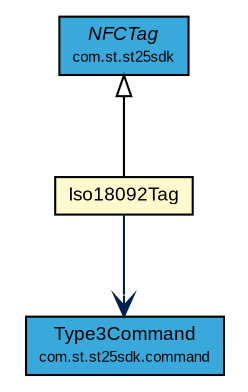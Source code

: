 #!/usr/local/bin/dot
#
# Class diagram 
# Generated by UMLGraph version R5_7_2-3-gee82a7 (http://www.umlgraph.org/)
#

digraph G {
	edge [fontname="arial",fontsize=10,labelfontname="arial",labelfontsize=10];
	node [fontname="arial",fontsize=10,shape=plaintext];
	nodesep=0.25;
	ranksep=0.5;
	// com.st.st25sdk.NFCTag
	c14612 [label=<<table title="com.st.st25sdk.NFCTag" border="0" cellborder="1" cellspacing="0" cellpadding="2" port="p" bgcolor="#39a9dc" href="../NFCTag.html">
		<tr><td><table border="0" cellspacing="0" cellpadding="1">
<tr><td align="center" balign="center"><font face="arial italic"> NFCTag </font></td></tr>
<tr><td align="center" balign="center"><font point-size="7.0"> com.st.st25sdk </font></td></tr>
		</table></td></tr>
		</table>>, URL="../NFCTag.html", fontname="arial", fontcolor="black", fontsize=9.0];
	// com.st.st25sdk.command.Type3Command
	c14638 [label=<<table title="com.st.st25sdk.command.Type3Command" border="0" cellborder="1" cellspacing="0" cellpadding="2" port="p" bgcolor="#39a9dc" href="../command/Type3Command.html">
		<tr><td><table border="0" cellspacing="0" cellpadding="1">
<tr><td align="center" balign="center"> Type3Command </td></tr>
<tr><td align="center" balign="center"><font point-size="7.0"> com.st.st25sdk.command </font></td></tr>
		</table></td></tr>
		</table>>, URL="../command/Type3Command.html", fontname="arial", fontcolor="black", fontsize=9.0];
	// com.st.st25sdk.iso18092.Iso18092Tag
	c14682 [label=<<table title="com.st.st25sdk.iso18092.Iso18092Tag" border="0" cellborder="1" cellspacing="0" cellpadding="2" port="p" bgcolor="lemonChiffon" href="./Iso18092Tag.html">
		<tr><td><table border="0" cellspacing="0" cellpadding="1">
<tr><td align="center" balign="center"> Iso18092Tag </td></tr>
		</table></td></tr>
		</table>>, URL="./Iso18092Tag.html", fontname="arial", fontcolor="black", fontsize=9.0];
	//com.st.st25sdk.iso18092.Iso18092Tag extends com.st.st25sdk.NFCTag
	c14612:p -> c14682:p [dir=back,arrowtail=empty];
	// com.st.st25sdk.iso18092.Iso18092Tag NAVASSOC com.st.st25sdk.command.Type3Command
	c14682:p -> c14638:p [taillabel="", label="", headlabel="", fontname="arial", fontcolor="#002052", fontsize=10.0, color="#002052", arrowhead=open];
}

